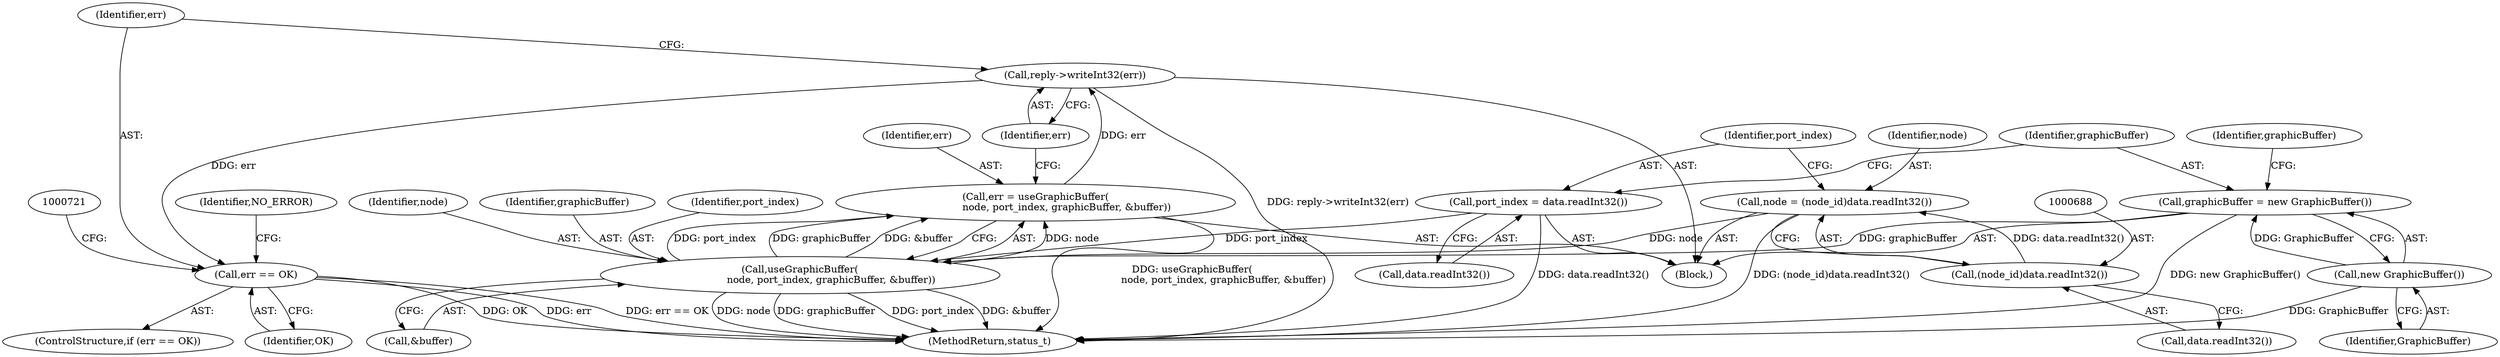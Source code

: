 digraph "0_Android_0bb5ced60304da7f61478ffd359e7ba65d72f181@API" {
"1000712" [label="(Call,reply->writeInt32(err))"];
"1000704" [label="(Call,err = useGraphicBuffer(\n                    node, port_index, graphicBuffer, &buffer))"];
"1000706" [label="(Call,useGraphicBuffer(\n                    node, port_index, graphicBuffer, &buffer))"];
"1000685" [label="(Call,node = (node_id)data.readInt32())"];
"1000687" [label="(Call,(node_id)data.readInt32())"];
"1000691" [label="(Call,port_index = data.readInt32())"];
"1000695" [label="(Call,graphicBuffer = new GraphicBuffer())"];
"1000697" [label="(Call,new GraphicBuffer())"];
"1000715" [label="(Call,err == OK)"];
"1000714" [label="(ControlStructure,if (err == OK))"];
"1000701" [label="(Identifier,graphicBuffer)"];
"1000707" [label="(Identifier,node)"];
"1000693" [label="(Call,data.readInt32())"];
"1000717" [label="(Identifier,OK)"];
"1000686" [label="(Identifier,node)"];
"1000696" [label="(Identifier,graphicBuffer)"];
"1000685" [label="(Call,node = (node_id)data.readInt32())"];
"1001337" [label="(MethodReturn,status_t)"];
"1000716" [label="(Identifier,err)"];
"1000712" [label="(Call,reply->writeInt32(err))"];
"1000710" [label="(Call,&buffer)"];
"1000715" [label="(Call,err == OK)"];
"1000691" [label="(Call,port_index = data.readInt32())"];
"1000695" [label="(Call,graphicBuffer = new GraphicBuffer())"];
"1000697" [label="(Call,new GraphicBuffer())"];
"1000706" [label="(Call,useGraphicBuffer(\n                    node, port_index, graphicBuffer, &buffer))"];
"1000724" [label="(Identifier,NO_ERROR)"];
"1000704" [label="(Call,err = useGraphicBuffer(\n                    node, port_index, graphicBuffer, &buffer))"];
"1000705" [label="(Identifier,err)"];
"1000709" [label="(Identifier,graphicBuffer)"];
"1000698" [label="(Identifier,GraphicBuffer)"];
"1000679" [label="(Block,)"];
"1000687" [label="(Call,(node_id)data.readInt32())"];
"1000713" [label="(Identifier,err)"];
"1000692" [label="(Identifier,port_index)"];
"1000708" [label="(Identifier,port_index)"];
"1000689" [label="(Call,data.readInt32())"];
"1000712" -> "1000679"  [label="AST: "];
"1000712" -> "1000713"  [label="CFG: "];
"1000713" -> "1000712"  [label="AST: "];
"1000716" -> "1000712"  [label="CFG: "];
"1000712" -> "1001337"  [label="DDG: reply->writeInt32(err)"];
"1000704" -> "1000712"  [label="DDG: err"];
"1000712" -> "1000715"  [label="DDG: err"];
"1000704" -> "1000679"  [label="AST: "];
"1000704" -> "1000706"  [label="CFG: "];
"1000705" -> "1000704"  [label="AST: "];
"1000706" -> "1000704"  [label="AST: "];
"1000713" -> "1000704"  [label="CFG: "];
"1000704" -> "1001337"  [label="DDG: useGraphicBuffer(\n                    node, port_index, graphicBuffer, &buffer)"];
"1000706" -> "1000704"  [label="DDG: node"];
"1000706" -> "1000704"  [label="DDG: port_index"];
"1000706" -> "1000704"  [label="DDG: graphicBuffer"];
"1000706" -> "1000704"  [label="DDG: &buffer"];
"1000706" -> "1000710"  [label="CFG: "];
"1000707" -> "1000706"  [label="AST: "];
"1000708" -> "1000706"  [label="AST: "];
"1000709" -> "1000706"  [label="AST: "];
"1000710" -> "1000706"  [label="AST: "];
"1000706" -> "1001337"  [label="DDG: graphicBuffer"];
"1000706" -> "1001337"  [label="DDG: port_index"];
"1000706" -> "1001337"  [label="DDG: &buffer"];
"1000706" -> "1001337"  [label="DDG: node"];
"1000685" -> "1000706"  [label="DDG: node"];
"1000691" -> "1000706"  [label="DDG: port_index"];
"1000695" -> "1000706"  [label="DDG: graphicBuffer"];
"1000685" -> "1000679"  [label="AST: "];
"1000685" -> "1000687"  [label="CFG: "];
"1000686" -> "1000685"  [label="AST: "];
"1000687" -> "1000685"  [label="AST: "];
"1000692" -> "1000685"  [label="CFG: "];
"1000685" -> "1001337"  [label="DDG: (node_id)data.readInt32()"];
"1000687" -> "1000685"  [label="DDG: data.readInt32()"];
"1000687" -> "1000689"  [label="CFG: "];
"1000688" -> "1000687"  [label="AST: "];
"1000689" -> "1000687"  [label="AST: "];
"1000691" -> "1000679"  [label="AST: "];
"1000691" -> "1000693"  [label="CFG: "];
"1000692" -> "1000691"  [label="AST: "];
"1000693" -> "1000691"  [label="AST: "];
"1000696" -> "1000691"  [label="CFG: "];
"1000691" -> "1001337"  [label="DDG: data.readInt32()"];
"1000695" -> "1000679"  [label="AST: "];
"1000695" -> "1000697"  [label="CFG: "];
"1000696" -> "1000695"  [label="AST: "];
"1000697" -> "1000695"  [label="AST: "];
"1000701" -> "1000695"  [label="CFG: "];
"1000695" -> "1001337"  [label="DDG: new GraphicBuffer()"];
"1000697" -> "1000695"  [label="DDG: GraphicBuffer"];
"1000697" -> "1000698"  [label="CFG: "];
"1000698" -> "1000697"  [label="AST: "];
"1000697" -> "1001337"  [label="DDG: GraphicBuffer"];
"1000715" -> "1000714"  [label="AST: "];
"1000715" -> "1000717"  [label="CFG: "];
"1000716" -> "1000715"  [label="AST: "];
"1000717" -> "1000715"  [label="AST: "];
"1000721" -> "1000715"  [label="CFG: "];
"1000724" -> "1000715"  [label="CFG: "];
"1000715" -> "1001337"  [label="DDG: err"];
"1000715" -> "1001337"  [label="DDG: err == OK"];
"1000715" -> "1001337"  [label="DDG: OK"];
}
